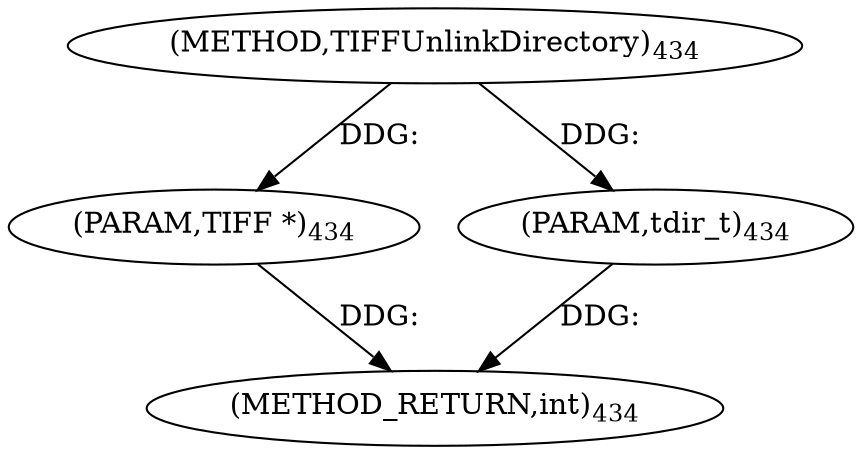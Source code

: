 digraph "TIFFUnlinkDirectory" {  
"8808" [label = <(METHOD,TIFFUnlinkDirectory)<SUB>434</SUB>> ]
"8811" [label = <(METHOD_RETURN,int)<SUB>434</SUB>> ]
"8809" [label = <(PARAM,TIFF *)<SUB>434</SUB>> ]
"8810" [label = <(PARAM,tdir_t)<SUB>434</SUB>> ]
  "8809" -> "8811"  [ label = "DDG: "] 
  "8810" -> "8811"  [ label = "DDG: "] 
  "8808" -> "8809"  [ label = "DDG: "] 
  "8808" -> "8810"  [ label = "DDG: "] 
}
